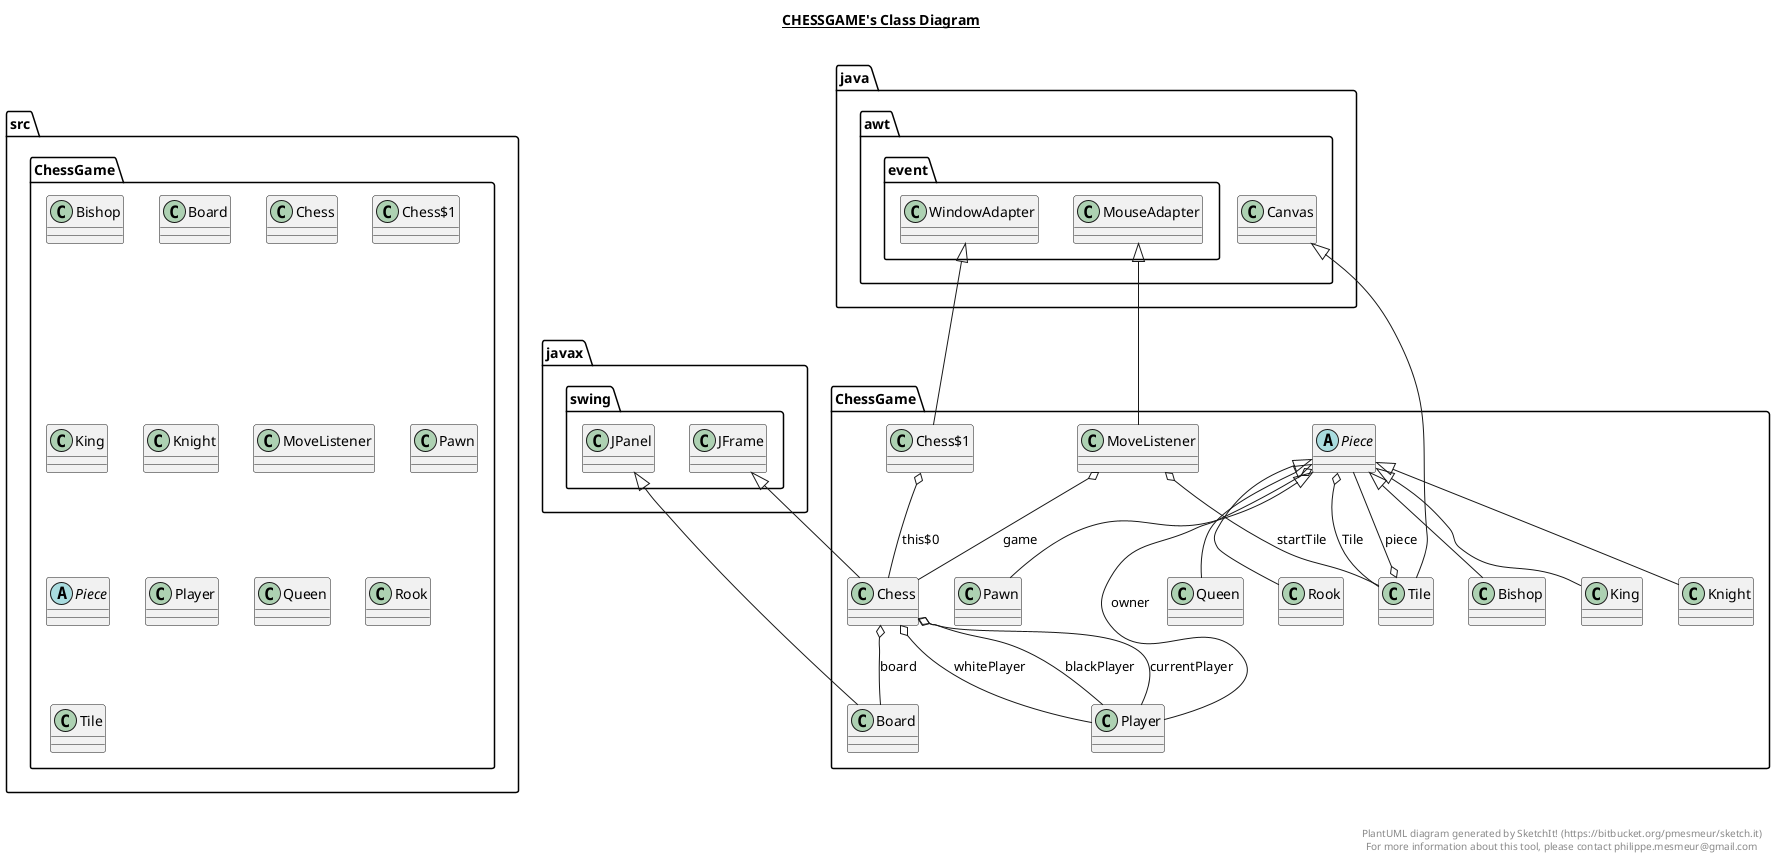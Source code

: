 @startuml

title __CHESSGAME's Class Diagram__\n

  namespace ChessGame {
    class ChessGame.Bishop {
    }
  }
  

  namespace ChessGame {
    class ChessGame.Board {
    }
  }
  

  namespace ChessGame {
    class ChessGame.Chess {
    }
  }
  

  namespace ChessGame {
    class ChessGame.Chess$1 {
    }
  }
  

  namespace ChessGame {
    class ChessGame.King {
    }
  }
  

  namespace ChessGame {
    class ChessGame.Knight {
    }
  }
  

  namespace ChessGame {
    class ChessGame.MoveListener {
    }
  }
  

  namespace ChessGame {
    class ChessGame.Pawn {
    }
  }
  

  namespace ChessGame {
    abstract class ChessGame.Piece {
    }
  }
  

  namespace ChessGame {
    class ChessGame.Player {
    }
  }
  

  namespace ChessGame {
    class ChessGame.Queen {
    }
  }
  

  namespace ChessGame {
    class ChessGame.Rook {
    }
  }
  

  namespace ChessGame {
    class ChessGame.Tile {
    }
  }
  

  namespace src.ChessGame {
    class src.ChessGame.Bishop {
    }
  }
  

  namespace src.ChessGame {
    class src.ChessGame.Board {
    }
  }
  

  namespace src.ChessGame {
    class src.ChessGame.Chess {
    }
  }
  

  namespace src.ChessGame {
    class src.ChessGame.Chess$1 {
    }
  }
  

  namespace src.ChessGame {
    class src.ChessGame.King {
    }
  }
  

  namespace src.ChessGame {
    class src.ChessGame.Knight {
    }
  }
  

  namespace src.ChessGame {
    class src.ChessGame.MoveListener {
    }
  }
  

  namespace src.ChessGame {
    class src.ChessGame.Pawn {
    }
  }
  

  namespace src.ChessGame {
    abstract class src.ChessGame.Piece {
    }
  }
  

  namespace src.ChessGame {
    class src.ChessGame.Player {
    }
  }
  

  namespace src.ChessGame {
    class src.ChessGame.Queen {
    }
  }
  

  namespace src.ChessGame {
    class src.ChessGame.Rook {
    }
  }
  

  namespace src.ChessGame {
    class src.ChessGame.Tile {
    }
  }
  

  ChessGame.Bishop -up-|> ChessGame.Piece
  ChessGame.Board -up-|> javax.swing.JPanel
  ChessGame.Chess -up-|> javax.swing.JFrame
  ChessGame.Chess o-- ChessGame.Player : blackPlayer
  ChessGame.Chess o-- ChessGame.Board : board
  ChessGame.Chess o-- ChessGame.Player : currentPlayer
  ChessGame.Chess o-- ChessGame.Player : whitePlayer
  ChessGame.Chess$1 -up-|> java.awt.event.WindowAdapter
  ChessGame.Chess$1 o-- ChessGame.Chess : this$0
  ChessGame.King -up-|> ChessGame.Piece
  ChessGame.Knight -up-|> ChessGame.Piece
  ChessGame.MoveListener -up-|> java.awt.event.MouseAdapter
  ChessGame.MoveListener o-- ChessGame.Chess : game
  ChessGame.MoveListener o-- ChessGame.Tile : startTile
  ChessGame.Pawn -up-|> ChessGame.Piece
  ChessGame.Piece o-- ChessGame.Tile : Tile
  ChessGame.Piece o-- ChessGame.Player : owner
  ChessGame.Queen -up-|> ChessGame.Piece
  ChessGame.Rook -up-|> ChessGame.Piece
  ChessGame.Tile -up-|> java.awt.Canvas
  ChessGame.Tile o-- ChessGame.Piece : piece


right footer


PlantUML diagram generated by SketchIt! (https://bitbucket.org/pmesmeur/sketch.it)
For more information about this tool, please contact philippe.mesmeur@gmail.com
endfooter

@enduml
